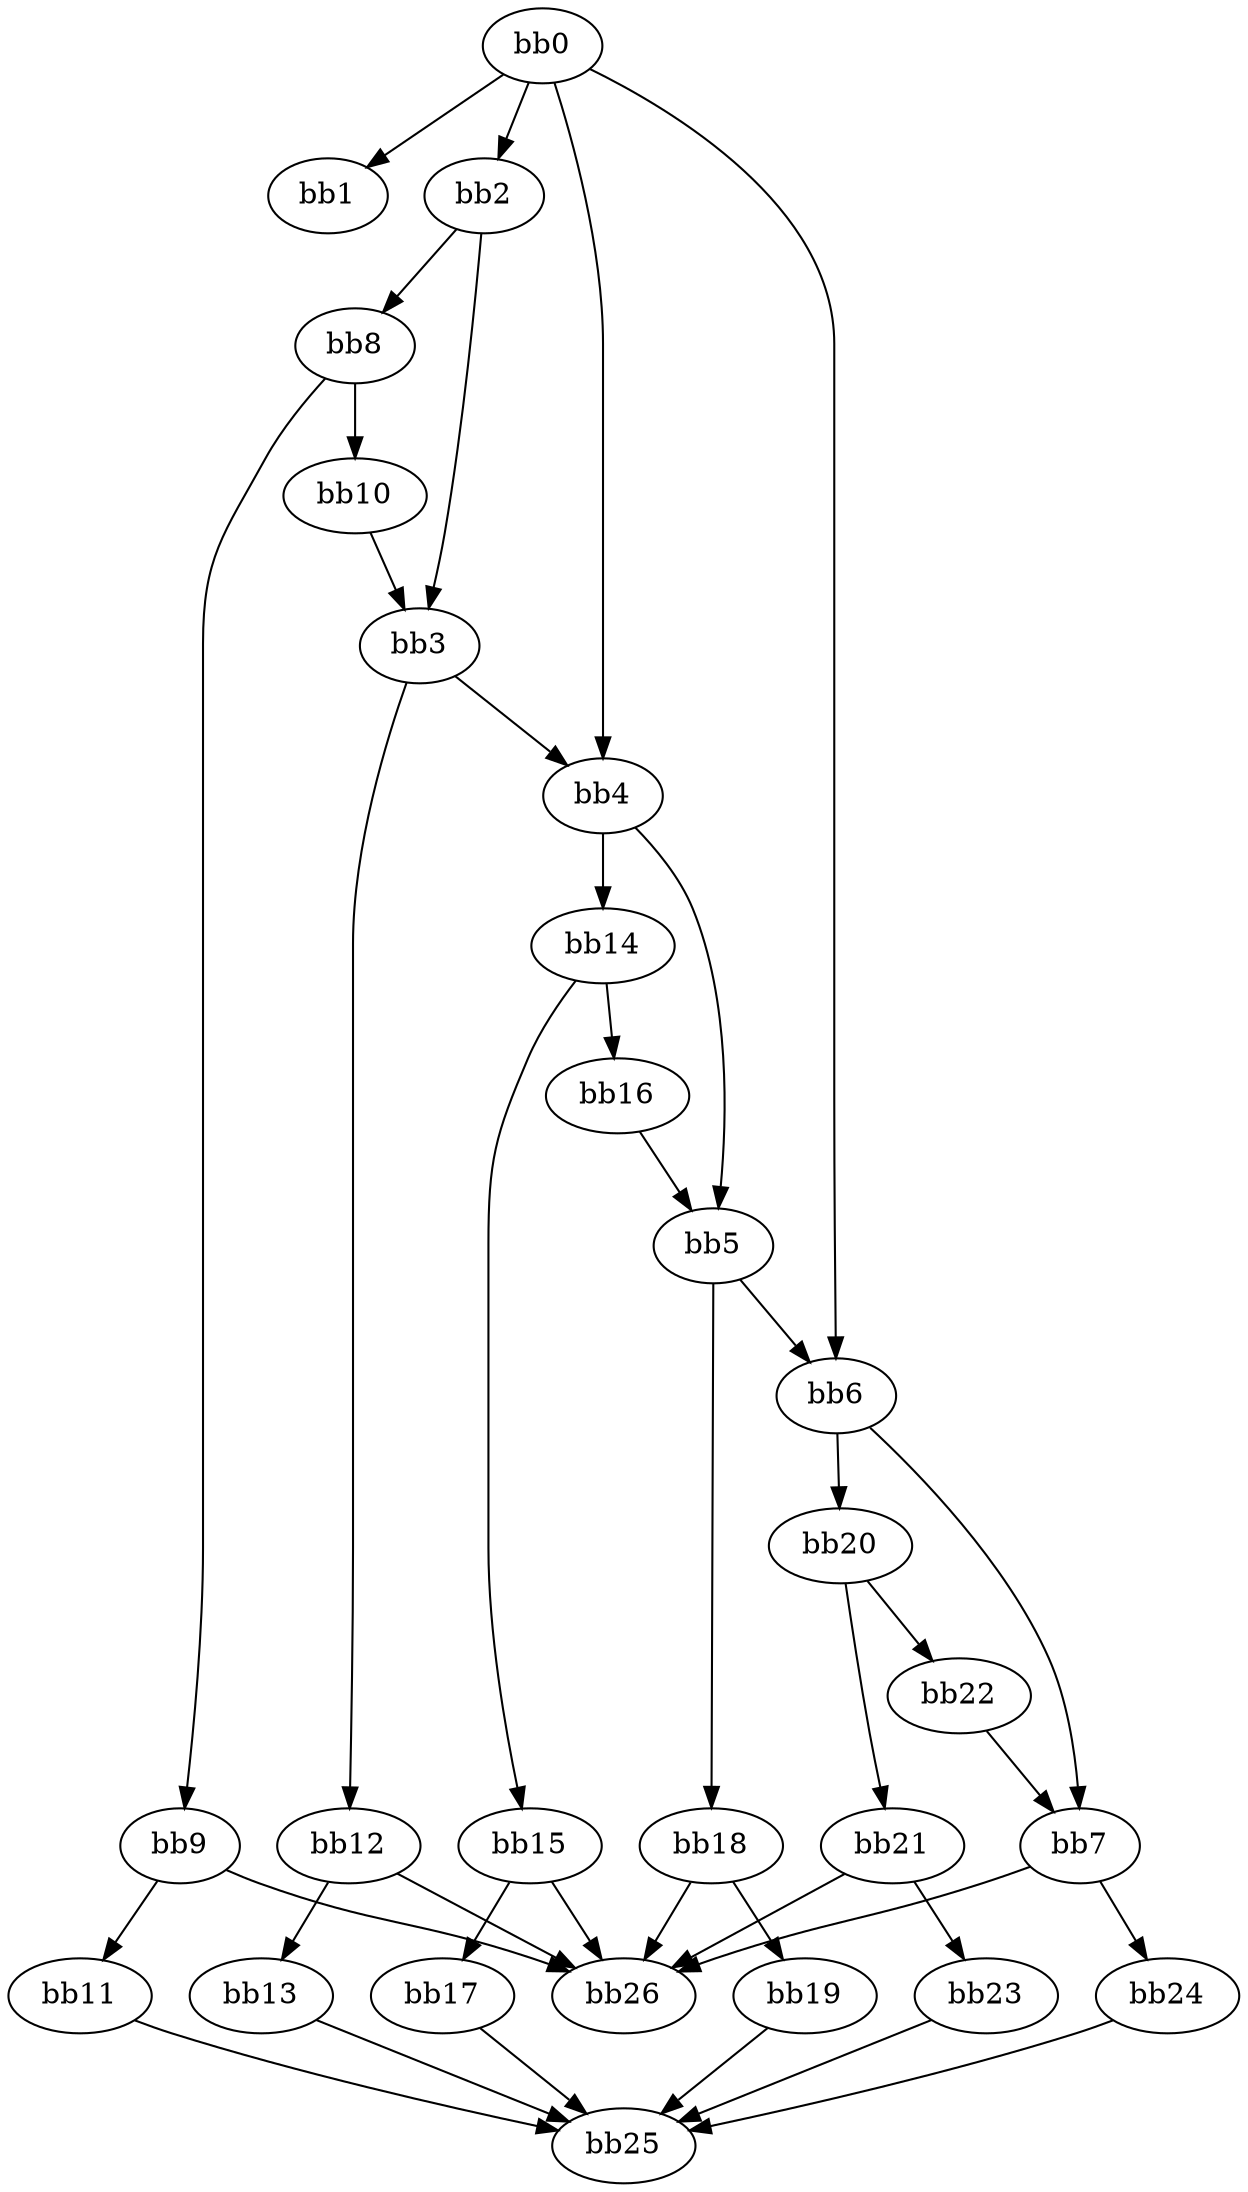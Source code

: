 digraph {
    0 [ label = "bb0\l" ]
    1 [ label = "bb1\l" ]
    2 [ label = "bb2\l" ]
    3 [ label = "bb3\l" ]
    4 [ label = "bb4\l" ]
    5 [ label = "bb5\l" ]
    6 [ label = "bb6\l" ]
    7 [ label = "bb7\l" ]
    8 [ label = "bb8\l" ]
    9 [ label = "bb9\l" ]
    10 [ label = "bb10\l" ]
    11 [ label = "bb11\l" ]
    12 [ label = "bb12\l" ]
    13 [ label = "bb13\l" ]
    14 [ label = "bb14\l" ]
    15 [ label = "bb15\l" ]
    16 [ label = "bb16\l" ]
    17 [ label = "bb17\l" ]
    18 [ label = "bb18\l" ]
    19 [ label = "bb19\l" ]
    20 [ label = "bb20\l" ]
    21 [ label = "bb21\l" ]
    22 [ label = "bb22\l" ]
    23 [ label = "bb23\l" ]
    24 [ label = "bb24\l" ]
    25 [ label = "bb25\l" ]
    26 [ label = "bb26\l" ]
    0 -> 1 [ ]
    0 -> 2 [ ]
    0 -> 4 [ ]
    0 -> 6 [ ]
    2 -> 3 [ ]
    2 -> 8 [ ]
    3 -> 4 [ ]
    3 -> 12 [ ]
    4 -> 5 [ ]
    4 -> 14 [ ]
    5 -> 6 [ ]
    5 -> 18 [ ]
    6 -> 7 [ ]
    6 -> 20 [ ]
    7 -> 24 [ ]
    7 -> 26 [ ]
    8 -> 9 [ ]
    8 -> 10 [ ]
    9 -> 11 [ ]
    9 -> 26 [ ]
    10 -> 3 [ ]
    11 -> 25 [ ]
    12 -> 13 [ ]
    12 -> 26 [ ]
    13 -> 25 [ ]
    14 -> 15 [ ]
    14 -> 16 [ ]
    15 -> 17 [ ]
    15 -> 26 [ ]
    16 -> 5 [ ]
    17 -> 25 [ ]
    18 -> 19 [ ]
    18 -> 26 [ ]
    19 -> 25 [ ]
    20 -> 21 [ ]
    20 -> 22 [ ]
    21 -> 23 [ ]
    21 -> 26 [ ]
    22 -> 7 [ ]
    23 -> 25 [ ]
    24 -> 25 [ ]
}

